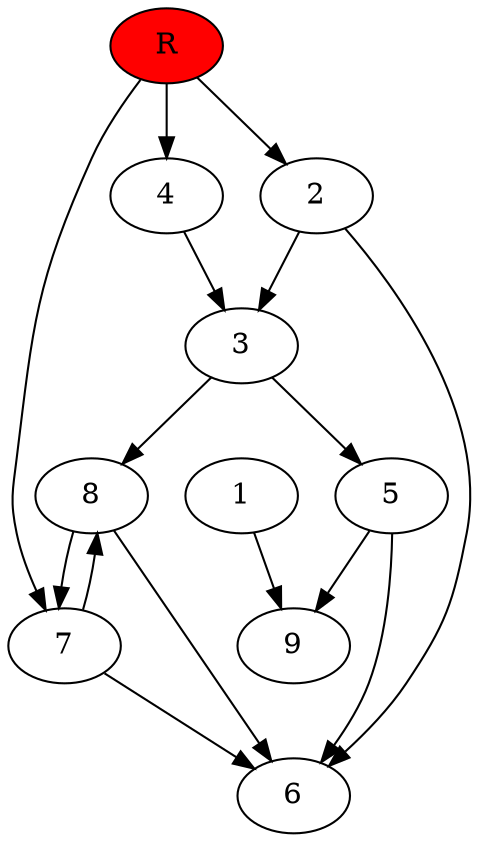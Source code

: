 digraph prb12614 {
	1
	2
	3
	4
	5
	6
	7
	8
	R [fillcolor="#ff0000" style=filled]
	1 -> 9
	2 -> 3
	2 -> 6
	3 -> 5
	3 -> 8
	4 -> 3
	5 -> 6
	5 -> 9
	7 -> 6
	7 -> 8
	8 -> 6
	8 -> 7
	R -> 2
	R -> 4
	R -> 7
}
